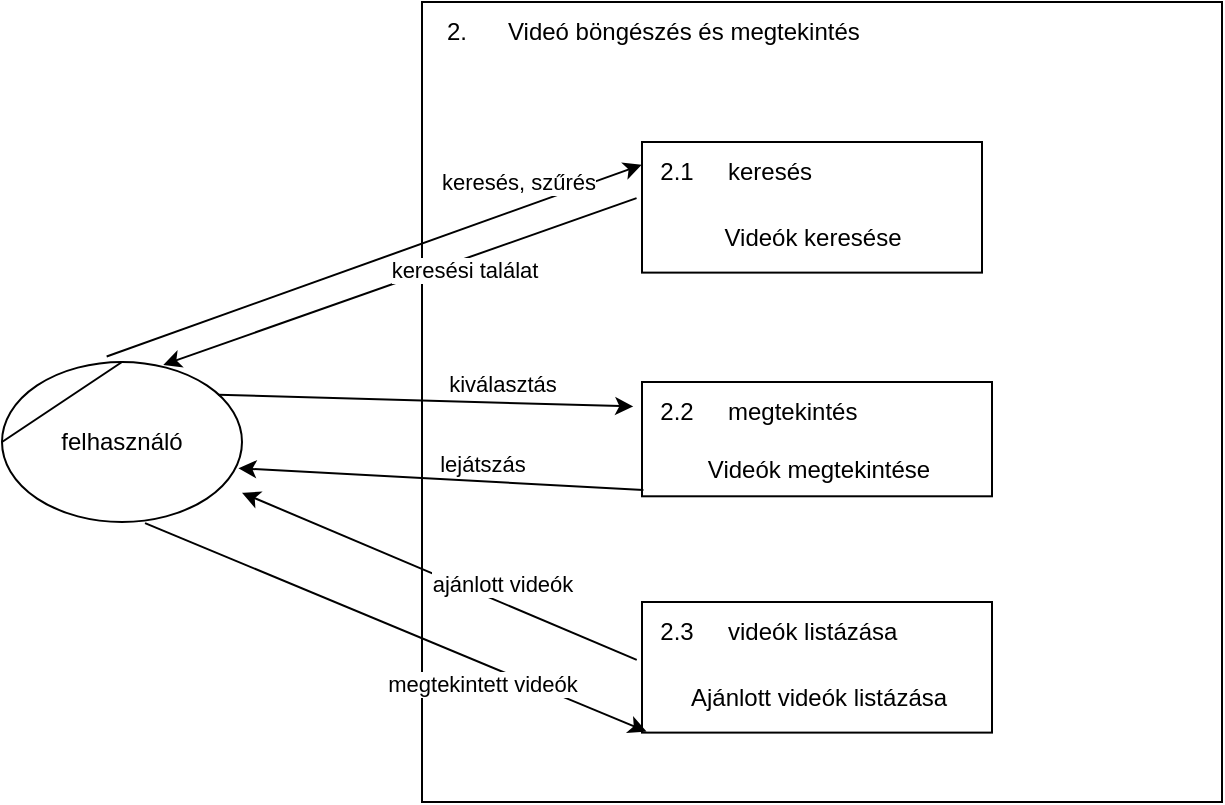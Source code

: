 <mxfile version="20.8.20" type="device"><diagram id="W53Hfdhd5WdrqI7rBeUj" name="Page-1"><mxGraphModel dx="1114" dy="550" grid="1" gridSize="10" guides="1" tooltips="1" connect="1" arrows="1" fold="1" page="1" pageScale="1" pageWidth="850" pageHeight="1100" math="0" shadow="0"><root><mxCell id="0"/><mxCell id="1" parent="0"/><mxCell id="_OSHTU-WRTwA6p4XFrME-1" value="" style="html=1;dashed=0;whitespace=wrap;shape=mxgraph.dfd.process;align=center;container=1;collapsible=0;spacingTop=30;" parent="1" vertex="1"><mxGeometry x="250" y="40" width="400" height="400" as="geometry"/></mxCell><mxCell id="_OSHTU-WRTwA6p4XFrME-2" value="2." style="text;html=1;strokeColor=none;fillColor=none;align=center;verticalAlign=middle;whiteSpace=wrap;rounded=0;movable=0;resizable=0;rotatable=0;cloneable=0;deletable=0;connectable=0;allowArrows=0;pointerEvents=1;" parent="_OSHTU-WRTwA6p4XFrME-1" vertex="1"><mxGeometry width="35" height="30" as="geometry"/></mxCell><mxCell id="_OSHTU-WRTwA6p4XFrME-3" value="Videó böngészés és megtekintés" style="text;html=1;strokeColor=none;fillColor=none;align=left;verticalAlign=middle;whiteSpace=wrap;rounded=0;movable=0;resizable=0;connectable=0;allowArrows=0;rotatable=0;cloneable=0;deletable=0;spacingLeft=6;autosize=1;resizeWidth=0;" parent="_OSHTU-WRTwA6p4XFrME-1" vertex="1"><mxGeometry x="35" width="200" height="30" as="geometry"/></mxCell><mxCell id="_OSHTU-WRTwA6p4XFrME-7" value="Videók megtekintése" style="html=1;dashed=0;whitespace=wrap;shape=mxgraph.dfd.process;align=center;container=1;collapsible=0;spacingTop=30;" parent="_OSHTU-WRTwA6p4XFrME-1" vertex="1"><mxGeometry x="110" y="190.002" width="175" height="57.143" as="geometry"/></mxCell><mxCell id="_OSHTU-WRTwA6p4XFrME-8" value="2.2" style="text;html=1;strokeColor=none;fillColor=none;align=center;verticalAlign=middle;whiteSpace=wrap;rounded=0;movable=0;resizable=0;rotatable=0;cloneable=0;deletable=0;connectable=0;allowArrows=0;pointerEvents=1;" parent="_OSHTU-WRTwA6p4XFrME-7" vertex="1"><mxGeometry width="35" height="30" as="geometry"/></mxCell><mxCell id="_OSHTU-WRTwA6p4XFrME-9" value="megtekintés" style="text;html=1;strokeColor=none;fillColor=none;align=left;verticalAlign=middle;whiteSpace=wrap;rounded=0;movable=0;resizable=0;connectable=0;allowArrows=0;rotatable=0;cloneable=0;deletable=0;spacingLeft=6;autosize=1;resizeWidth=0;" parent="_OSHTU-WRTwA6p4XFrME-7" vertex="1"><mxGeometry x="35" width="90" height="30" as="geometry"/></mxCell><mxCell id="_OSHTU-WRTwA6p4XFrME-4" value="Videók keresése" style="html=1;dashed=0;whitespace=wrap;shape=mxgraph.dfd.process;align=center;container=1;collapsible=0;spacingTop=30;" parent="_OSHTU-WRTwA6p4XFrME-1" vertex="1"><mxGeometry x="110" y="70" width="170" height="65.31" as="geometry"/></mxCell><mxCell id="_OSHTU-WRTwA6p4XFrME-5" value="2.1" style="text;html=1;strokeColor=none;fillColor=none;align=center;verticalAlign=middle;whiteSpace=wrap;rounded=0;movable=0;resizable=0;rotatable=0;cloneable=0;deletable=0;connectable=0;allowArrows=0;pointerEvents=1;" parent="_OSHTU-WRTwA6p4XFrME-4" vertex="1"><mxGeometry width="35" height="30" as="geometry"/></mxCell><mxCell id="_OSHTU-WRTwA6p4XFrME-6" value="keresés" style="text;html=1;strokeColor=none;fillColor=none;align=left;verticalAlign=middle;whiteSpace=wrap;rounded=0;movable=0;resizable=0;connectable=0;allowArrows=0;rotatable=0;cloneable=0;deletable=0;spacingLeft=6;autosize=1;resizeWidth=0;" parent="_OSHTU-WRTwA6p4XFrME-4" vertex="1"><mxGeometry x="35" width="70" height="30" as="geometry"/></mxCell><mxCell id="_OSHTU-WRTwA6p4XFrME-32" value="Ajánlott videók listázása" style="html=1;dashed=0;whitespace=wrap;shape=mxgraph.dfd.process;align=center;container=1;collapsible=0;spacingTop=30;" parent="_OSHTU-WRTwA6p4XFrME-1" vertex="1"><mxGeometry x="110" y="299.998" width="175" height="65.306" as="geometry"/></mxCell><mxCell id="_OSHTU-WRTwA6p4XFrME-33" value="2.3" style="text;html=1;strokeColor=none;fillColor=none;align=center;verticalAlign=middle;whiteSpace=wrap;rounded=0;movable=0;resizable=0;rotatable=0;cloneable=0;deletable=0;connectable=0;allowArrows=0;pointerEvents=1;" parent="_OSHTU-WRTwA6p4XFrME-32" vertex="1"><mxGeometry width="35" height="30" as="geometry"/></mxCell><mxCell id="_OSHTU-WRTwA6p4XFrME-34" value="videók listázása" style="text;html=1;strokeColor=none;fillColor=none;align=left;verticalAlign=middle;whiteSpace=wrap;rounded=0;movable=0;resizable=0;connectable=0;allowArrows=0;rotatable=0;cloneable=0;deletable=0;spacingLeft=6;autosize=1;resizeWidth=0;" parent="_OSHTU-WRTwA6p4XFrME-32" vertex="1"><mxGeometry x="35" width="110" height="30" as="geometry"/></mxCell><mxCell id="_OSHTU-WRTwA6p4XFrME-17" value="felhasználó" style="shape=stencil(tZRtjoMgEIZPw98GJR6gYXfvQe10nZQCAbYft99RNKlW7GajiTGZeeXhnZGBCRka5YCVvGHig5VlwTm9Kb5NYhUc1DElr8qjOmhISojenuGGx9gz0DTgMbaq+GR8T9+0j5C1NYYgaE0YKU86wRQaWsvvCdZv/xhFjvgXiOB7kynLyq+/Y3fVNuBiI79j7OB+db/rgceOi61+3Grg4v9YISmTO9xCHlR9/vb2xxxnzYDW6AK8OfLTeZzO66ynzM5CnqyHBUsn1DqN9UITnWoH/kUY5Iu9PtVUzRY1jx4IGk22K9UioSs+44+uvFxl3bKX1nTZdE12iV8=);whiteSpace=wrap;html=1;" parent="1" vertex="1"><mxGeometry x="40" y="220" width="120" height="80" as="geometry"/></mxCell><mxCell id="_OSHTU-WRTwA6p4XFrME-35" value="ajánlott videók" style="endArrow=classic;html=1;rounded=0;verticalAlign=bottom;exitX=-0.015;exitY=0.443;exitDx=0;exitDy=0;exitPerimeter=0;" parent="1" source="_OSHTU-WRTwA6p4XFrME-32" target="_OSHTU-WRTwA6p4XFrME-17" edge="1"><mxGeometry x="-0.316" width="50" height="50" relative="1" as="geometry"><mxPoint x="330" y="379.5" as="sourcePoint"/><mxPoint x="200" y="379.5" as="targetPoint"/><mxPoint as="offset"/></mxGeometry></mxCell><mxCell id="JCidJc8U1WBIA3_yEWYO-2" value="keresési találat" style="endArrow=classic;html=1;rounded=0;verticalAlign=bottom;entryX=0.672;entryY=0.018;entryDx=0;entryDy=0;entryPerimeter=0;exitX=-0.016;exitY=0.43;exitDx=0;exitDy=0;exitPerimeter=0;" parent="1" source="_OSHTU-WRTwA6p4XFrME-4" target="_OSHTU-WRTwA6p4XFrME-17" edge="1"><mxGeometry x="-0.236" y="14" width="50" height="50" relative="1" as="geometry"><mxPoint x="340" y="170" as="sourcePoint"/><mxPoint x="170" y="163" as="targetPoint"/><mxPoint as="offset"/></mxGeometry></mxCell><mxCell id="JCidJc8U1WBIA3_yEWYO-3" value="lejátszás" style="endArrow=classic;html=1;rounded=0;verticalAlign=bottom;entryX=-0.025;entryY=0.214;entryDx=0;entryDy=0;entryPerimeter=0;exitX=0.901;exitY=0.205;exitDx=0;exitDy=0;exitPerimeter=0;" parent="1" source="_OSHTU-WRTwA6p4XFrME-17" target="_OSHTU-WRTwA6p4XFrME-7" edge="1"><mxGeometry x="0.282" y="-40" width="50" height="50" relative="1" as="geometry"><mxPoint x="340" y="389.5" as="sourcePoint"/><mxPoint x="190" y="390" as="targetPoint"/><mxPoint as="offset"/></mxGeometry></mxCell><mxCell id="_OSHTU-WRTwA6p4XFrME-28" value="kiválasztás" style="endArrow=classic;html=1;rounded=0;verticalAlign=bottom;entryX=0.985;entryY=0.664;entryDx=0;entryDy=0;entryPerimeter=0;exitX=0.004;exitY=0.944;exitDx=0;exitDy=0;exitPerimeter=0;" parent="1" source="_OSHTU-WRTwA6p4XFrME-7" target="_OSHTU-WRTwA6p4XFrME-17" edge="1"><mxGeometry x="-0.281" y="-40" width="50" height="50" relative="1" as="geometry"><mxPoint x="330" y="300" as="sourcePoint"/><mxPoint x="190" y="350" as="targetPoint"/><mxPoint as="offset"/></mxGeometry></mxCell><mxCell id="UNRKNPNKBEwAIlkUf2E_-2" value="keresés, szűrés" style="endArrow=classic;html=1;rounded=0;verticalAlign=bottom;entryX=-0.001;entryY=0.175;entryDx=0;entryDy=0;entryPerimeter=0;exitX=0.436;exitY=-0.034;exitDx=0;exitDy=0;exitPerimeter=0;" parent="1" source="_OSHTU-WRTwA6p4XFrME-17" target="_OSHTU-WRTwA6p4XFrME-4" edge="1"><mxGeometry x="0.55" y="3" width="50" height="50" relative="1" as="geometry"><mxPoint x="345" y="140" as="sourcePoint"/><mxPoint x="100" y="193" as="targetPoint"/><mxPoint y="-1" as="offset"/></mxGeometry></mxCell><mxCell id="UNRKNPNKBEwAIlkUf2E_-3" value="megtekintett videók" style="endArrow=classic;html=1;rounded=0;verticalAlign=bottom;entryX=0.013;entryY=0.992;entryDx=0;entryDy=0;entryPerimeter=0;exitX=0.596;exitY=1.007;exitDx=0;exitDy=0;exitPerimeter=0;" parent="1" source="_OSHTU-WRTwA6p4XFrME-17" target="_OSHTU-WRTwA6p4XFrME-32" edge="1"><mxGeometry x="0.399" y="-18" width="50" height="50" relative="1" as="geometry"><mxPoint x="158" y="246" as="sourcePoint"/><mxPoint x="366" y="252" as="targetPoint"/><mxPoint as="offset"/></mxGeometry></mxCell></root></mxGraphModel></diagram></mxfile>